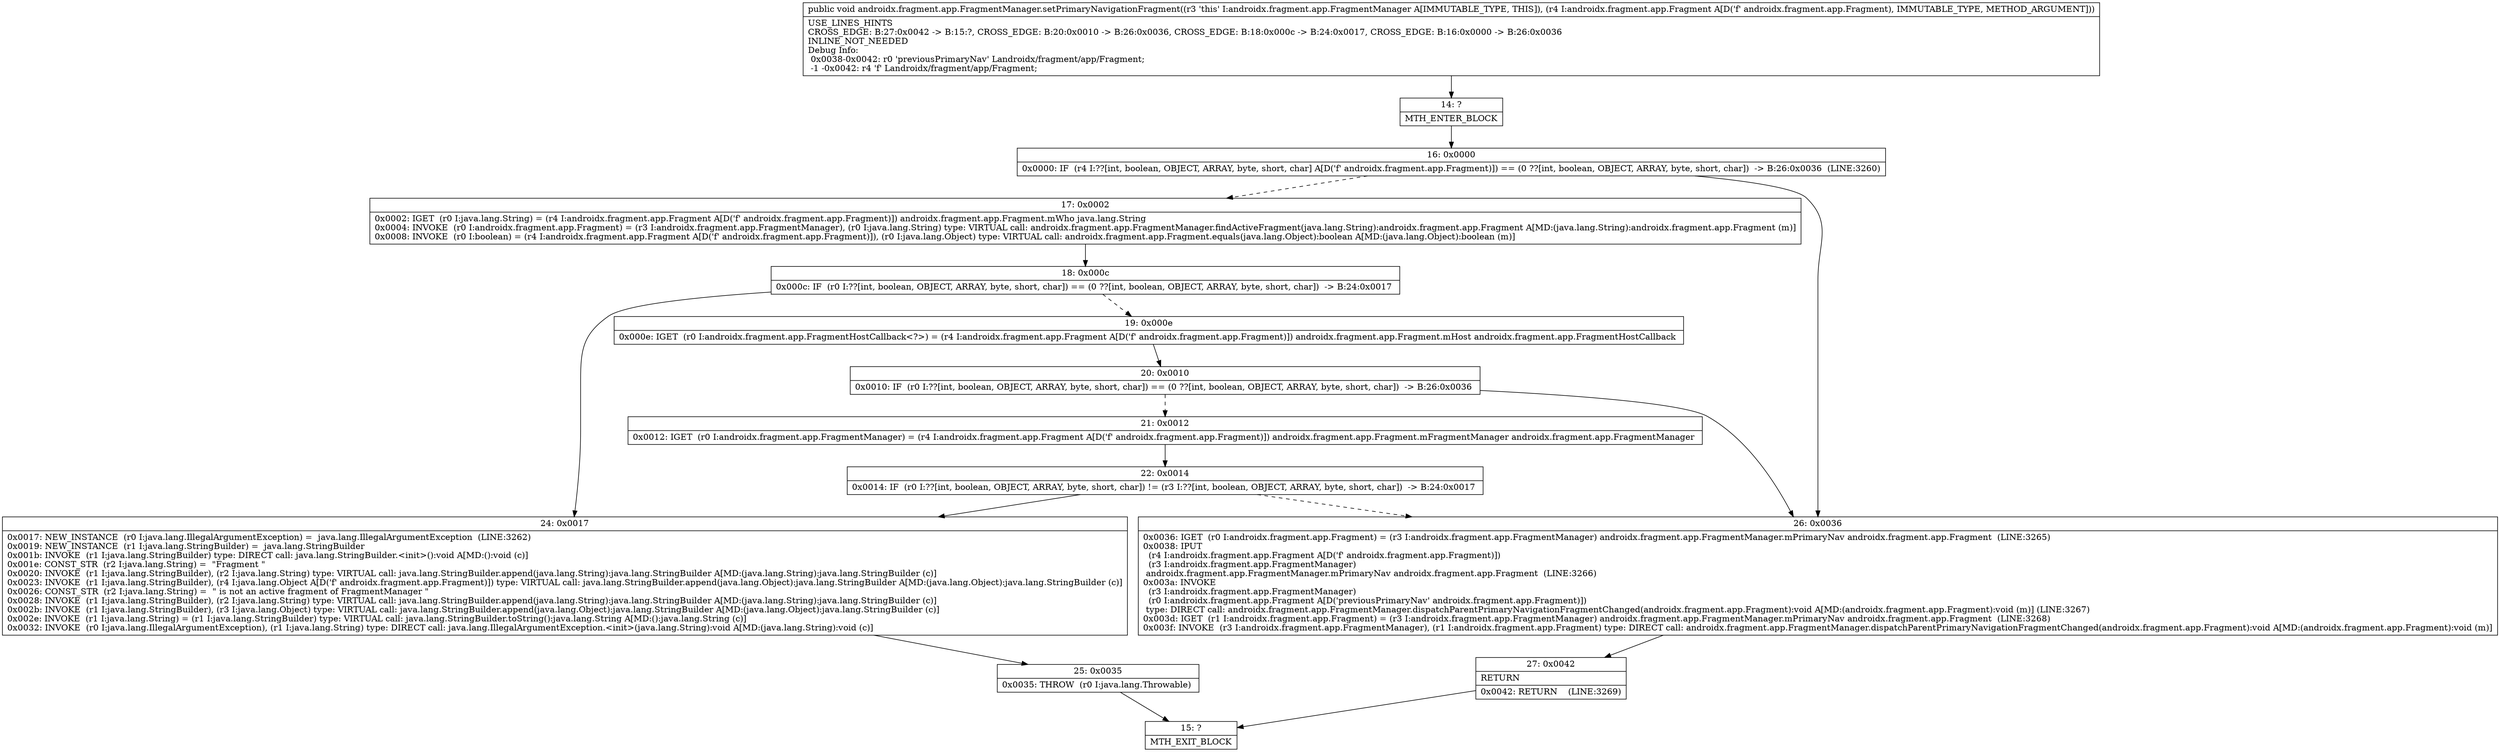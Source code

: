 digraph "CFG forandroidx.fragment.app.FragmentManager.setPrimaryNavigationFragment(Landroidx\/fragment\/app\/Fragment;)V" {
Node_14 [shape=record,label="{14\:\ ?|MTH_ENTER_BLOCK\l}"];
Node_16 [shape=record,label="{16\:\ 0x0000|0x0000: IF  (r4 I:??[int, boolean, OBJECT, ARRAY, byte, short, char] A[D('f' androidx.fragment.app.Fragment)]) == (0 ??[int, boolean, OBJECT, ARRAY, byte, short, char])  \-\> B:26:0x0036  (LINE:3260)\l}"];
Node_17 [shape=record,label="{17\:\ 0x0002|0x0002: IGET  (r0 I:java.lang.String) = (r4 I:androidx.fragment.app.Fragment A[D('f' androidx.fragment.app.Fragment)]) androidx.fragment.app.Fragment.mWho java.lang.String \l0x0004: INVOKE  (r0 I:androidx.fragment.app.Fragment) = (r3 I:androidx.fragment.app.FragmentManager), (r0 I:java.lang.String) type: VIRTUAL call: androidx.fragment.app.FragmentManager.findActiveFragment(java.lang.String):androidx.fragment.app.Fragment A[MD:(java.lang.String):androidx.fragment.app.Fragment (m)]\l0x0008: INVOKE  (r0 I:boolean) = (r4 I:androidx.fragment.app.Fragment A[D('f' androidx.fragment.app.Fragment)]), (r0 I:java.lang.Object) type: VIRTUAL call: androidx.fragment.app.Fragment.equals(java.lang.Object):boolean A[MD:(java.lang.Object):boolean (m)]\l}"];
Node_18 [shape=record,label="{18\:\ 0x000c|0x000c: IF  (r0 I:??[int, boolean, OBJECT, ARRAY, byte, short, char]) == (0 ??[int, boolean, OBJECT, ARRAY, byte, short, char])  \-\> B:24:0x0017 \l}"];
Node_19 [shape=record,label="{19\:\ 0x000e|0x000e: IGET  (r0 I:androidx.fragment.app.FragmentHostCallback\<?\>) = (r4 I:androidx.fragment.app.Fragment A[D('f' androidx.fragment.app.Fragment)]) androidx.fragment.app.Fragment.mHost androidx.fragment.app.FragmentHostCallback \l}"];
Node_20 [shape=record,label="{20\:\ 0x0010|0x0010: IF  (r0 I:??[int, boolean, OBJECT, ARRAY, byte, short, char]) == (0 ??[int, boolean, OBJECT, ARRAY, byte, short, char])  \-\> B:26:0x0036 \l}"];
Node_21 [shape=record,label="{21\:\ 0x0012|0x0012: IGET  (r0 I:androidx.fragment.app.FragmentManager) = (r4 I:androidx.fragment.app.Fragment A[D('f' androidx.fragment.app.Fragment)]) androidx.fragment.app.Fragment.mFragmentManager androidx.fragment.app.FragmentManager \l}"];
Node_22 [shape=record,label="{22\:\ 0x0014|0x0014: IF  (r0 I:??[int, boolean, OBJECT, ARRAY, byte, short, char]) != (r3 I:??[int, boolean, OBJECT, ARRAY, byte, short, char])  \-\> B:24:0x0017 \l}"];
Node_24 [shape=record,label="{24\:\ 0x0017|0x0017: NEW_INSTANCE  (r0 I:java.lang.IllegalArgumentException) =  java.lang.IllegalArgumentException  (LINE:3262)\l0x0019: NEW_INSTANCE  (r1 I:java.lang.StringBuilder) =  java.lang.StringBuilder \l0x001b: INVOKE  (r1 I:java.lang.StringBuilder) type: DIRECT call: java.lang.StringBuilder.\<init\>():void A[MD:():void (c)]\l0x001e: CONST_STR  (r2 I:java.lang.String) =  \"Fragment \" \l0x0020: INVOKE  (r1 I:java.lang.StringBuilder), (r2 I:java.lang.String) type: VIRTUAL call: java.lang.StringBuilder.append(java.lang.String):java.lang.StringBuilder A[MD:(java.lang.String):java.lang.StringBuilder (c)]\l0x0023: INVOKE  (r1 I:java.lang.StringBuilder), (r4 I:java.lang.Object A[D('f' androidx.fragment.app.Fragment)]) type: VIRTUAL call: java.lang.StringBuilder.append(java.lang.Object):java.lang.StringBuilder A[MD:(java.lang.Object):java.lang.StringBuilder (c)]\l0x0026: CONST_STR  (r2 I:java.lang.String) =  \" is not an active fragment of FragmentManager \" \l0x0028: INVOKE  (r1 I:java.lang.StringBuilder), (r2 I:java.lang.String) type: VIRTUAL call: java.lang.StringBuilder.append(java.lang.String):java.lang.StringBuilder A[MD:(java.lang.String):java.lang.StringBuilder (c)]\l0x002b: INVOKE  (r1 I:java.lang.StringBuilder), (r3 I:java.lang.Object) type: VIRTUAL call: java.lang.StringBuilder.append(java.lang.Object):java.lang.StringBuilder A[MD:(java.lang.Object):java.lang.StringBuilder (c)]\l0x002e: INVOKE  (r1 I:java.lang.String) = (r1 I:java.lang.StringBuilder) type: VIRTUAL call: java.lang.StringBuilder.toString():java.lang.String A[MD:():java.lang.String (c)]\l0x0032: INVOKE  (r0 I:java.lang.IllegalArgumentException), (r1 I:java.lang.String) type: DIRECT call: java.lang.IllegalArgumentException.\<init\>(java.lang.String):void A[MD:(java.lang.String):void (c)]\l}"];
Node_25 [shape=record,label="{25\:\ 0x0035|0x0035: THROW  (r0 I:java.lang.Throwable) \l}"];
Node_15 [shape=record,label="{15\:\ ?|MTH_EXIT_BLOCK\l}"];
Node_26 [shape=record,label="{26\:\ 0x0036|0x0036: IGET  (r0 I:androidx.fragment.app.Fragment) = (r3 I:androidx.fragment.app.FragmentManager) androidx.fragment.app.FragmentManager.mPrimaryNav androidx.fragment.app.Fragment  (LINE:3265)\l0x0038: IPUT  \l  (r4 I:androidx.fragment.app.Fragment A[D('f' androidx.fragment.app.Fragment)])\l  (r3 I:androidx.fragment.app.FragmentManager)\l androidx.fragment.app.FragmentManager.mPrimaryNav androidx.fragment.app.Fragment  (LINE:3266)\l0x003a: INVOKE  \l  (r3 I:androidx.fragment.app.FragmentManager)\l  (r0 I:androidx.fragment.app.Fragment A[D('previousPrimaryNav' androidx.fragment.app.Fragment)])\l type: DIRECT call: androidx.fragment.app.FragmentManager.dispatchParentPrimaryNavigationFragmentChanged(androidx.fragment.app.Fragment):void A[MD:(androidx.fragment.app.Fragment):void (m)] (LINE:3267)\l0x003d: IGET  (r1 I:androidx.fragment.app.Fragment) = (r3 I:androidx.fragment.app.FragmentManager) androidx.fragment.app.FragmentManager.mPrimaryNav androidx.fragment.app.Fragment  (LINE:3268)\l0x003f: INVOKE  (r3 I:androidx.fragment.app.FragmentManager), (r1 I:androidx.fragment.app.Fragment) type: DIRECT call: androidx.fragment.app.FragmentManager.dispatchParentPrimaryNavigationFragmentChanged(androidx.fragment.app.Fragment):void A[MD:(androidx.fragment.app.Fragment):void (m)]\l}"];
Node_27 [shape=record,label="{27\:\ 0x0042|RETURN\l|0x0042: RETURN    (LINE:3269)\l}"];
MethodNode[shape=record,label="{public void androidx.fragment.app.FragmentManager.setPrimaryNavigationFragment((r3 'this' I:androidx.fragment.app.FragmentManager A[IMMUTABLE_TYPE, THIS]), (r4 I:androidx.fragment.app.Fragment A[D('f' androidx.fragment.app.Fragment), IMMUTABLE_TYPE, METHOD_ARGUMENT]))  | USE_LINES_HINTS\lCROSS_EDGE: B:27:0x0042 \-\> B:15:?, CROSS_EDGE: B:20:0x0010 \-\> B:26:0x0036, CROSS_EDGE: B:18:0x000c \-\> B:24:0x0017, CROSS_EDGE: B:16:0x0000 \-\> B:26:0x0036\lINLINE_NOT_NEEDED\lDebug Info:\l  0x0038\-0x0042: r0 'previousPrimaryNav' Landroidx\/fragment\/app\/Fragment;\l  \-1 \-0x0042: r4 'f' Landroidx\/fragment\/app\/Fragment;\l}"];
MethodNode -> Node_14;Node_14 -> Node_16;
Node_16 -> Node_17[style=dashed];
Node_16 -> Node_26;
Node_17 -> Node_18;
Node_18 -> Node_19[style=dashed];
Node_18 -> Node_24;
Node_19 -> Node_20;
Node_20 -> Node_21[style=dashed];
Node_20 -> Node_26;
Node_21 -> Node_22;
Node_22 -> Node_24;
Node_22 -> Node_26[style=dashed];
Node_24 -> Node_25;
Node_25 -> Node_15;
Node_26 -> Node_27;
Node_27 -> Node_15;
}

